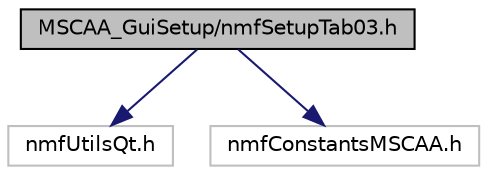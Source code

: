 digraph "MSCAA_GuiSetup/nmfSetupTab03.h"
{
 // LATEX_PDF_SIZE
  edge [fontname="Helvetica",fontsize="10",labelfontname="Helvetica",labelfontsize="10"];
  node [fontname="Helvetica",fontsize="10",shape=record];
  Node1 [label="MSCAA_GuiSetup/nmfSetupTab03.h",height=0.2,width=0.4,color="black", fillcolor="grey75", style="filled", fontcolor="black",tooltip="This file contains the class definition for the GUI elements and functionality for the 3rd tabbed Set..."];
  Node1 -> Node2 [color="midnightblue",fontsize="10",style="solid",fontname="Helvetica"];
  Node2 [label="nmfUtilsQt.h",height=0.2,width=0.4,color="grey75", fillcolor="white", style="filled",tooltip=" "];
  Node1 -> Node3 [color="midnightblue",fontsize="10",style="solid",fontname="Helvetica"];
  Node3 [label="nmfConstantsMSCAA.h",height=0.2,width=0.4,color="grey75", fillcolor="white", style="filled",tooltip=" "];
}
